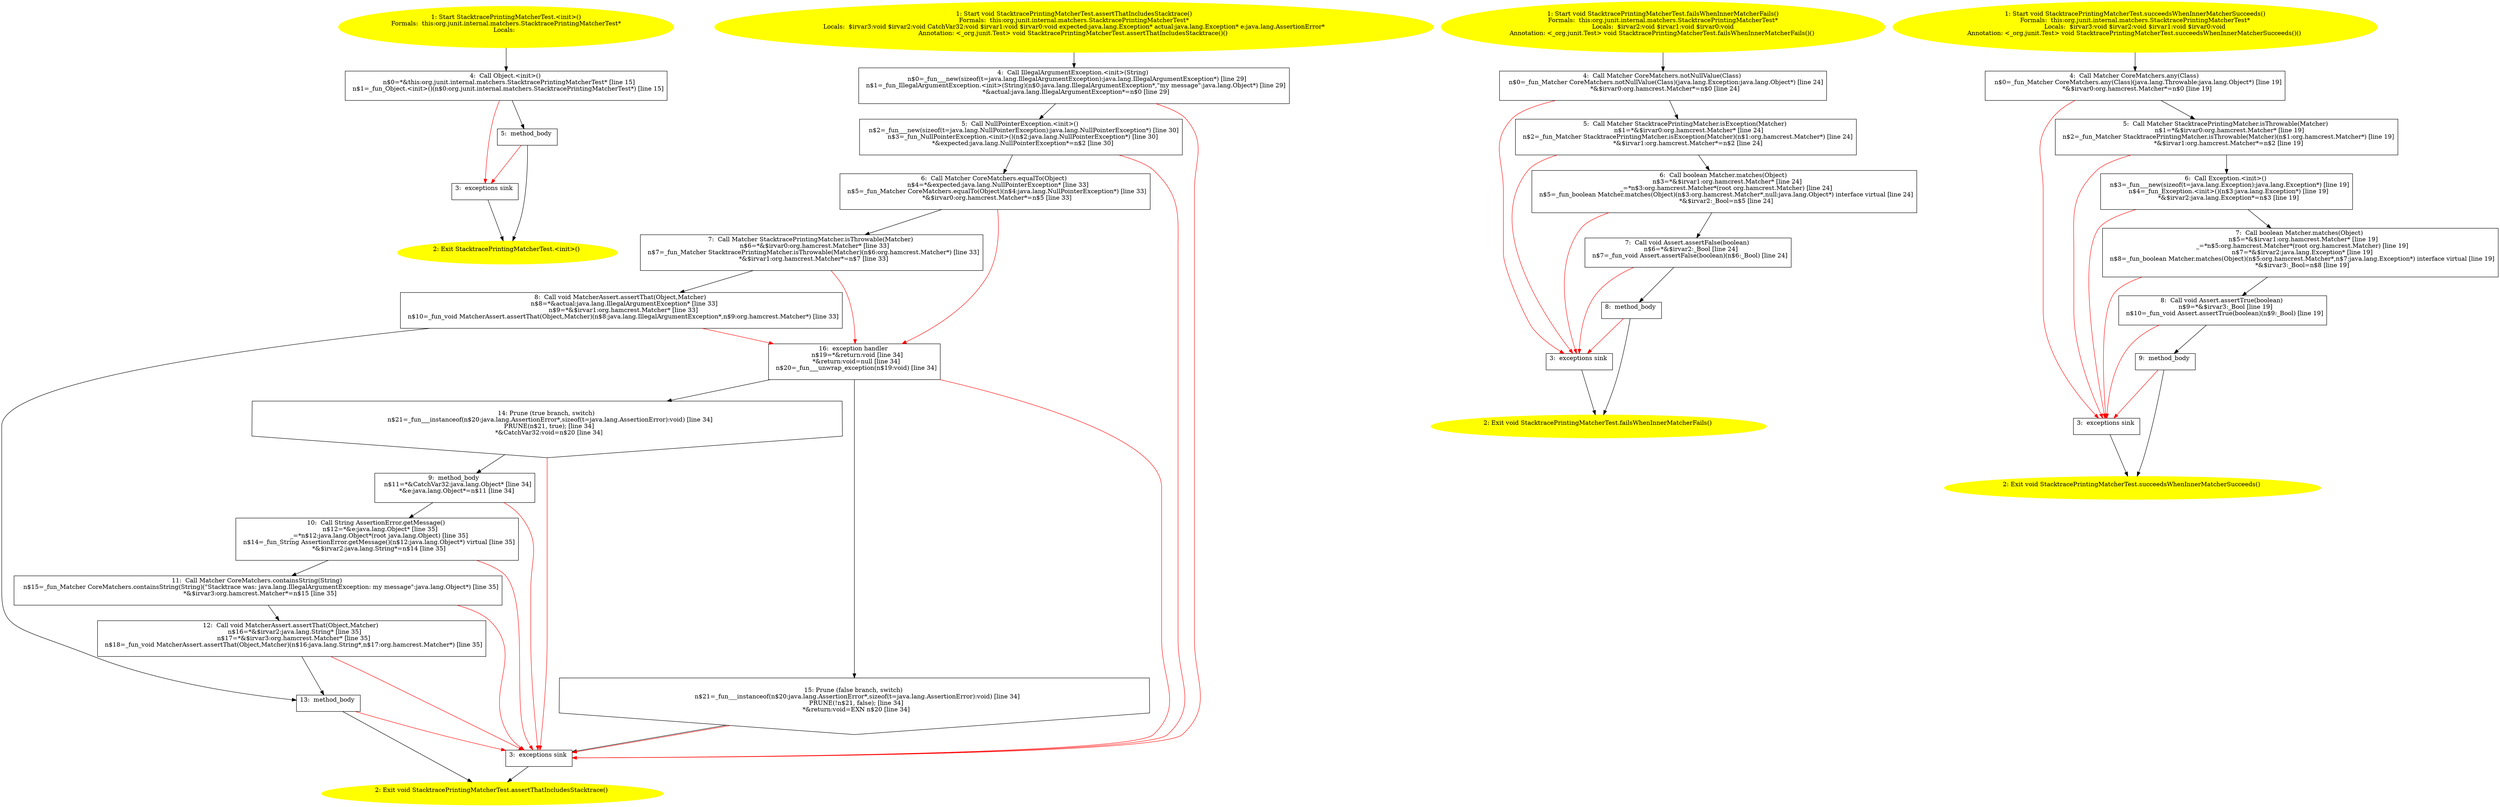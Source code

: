 /* @generated */
digraph cfg {
"org.junit.internal.matchers.StacktracePrintingMatcherTest.<init>().f4c90e62d7af84868e61f77e10003e70_1" [label="1: Start StacktracePrintingMatcherTest.<init>()\nFormals:  this:org.junit.internal.matchers.StacktracePrintingMatcherTest*\nLocals:  \n  " color=yellow style=filled]
	

	 "org.junit.internal.matchers.StacktracePrintingMatcherTest.<init>().f4c90e62d7af84868e61f77e10003e70_1" -> "org.junit.internal.matchers.StacktracePrintingMatcherTest.<init>().f4c90e62d7af84868e61f77e10003e70_4" ;
"org.junit.internal.matchers.StacktracePrintingMatcherTest.<init>().f4c90e62d7af84868e61f77e10003e70_2" [label="2: Exit StacktracePrintingMatcherTest.<init>() \n  " color=yellow style=filled]
	

"org.junit.internal.matchers.StacktracePrintingMatcherTest.<init>().f4c90e62d7af84868e61f77e10003e70_3" [label="3:  exceptions sink \n  " shape="box"]
	

	 "org.junit.internal.matchers.StacktracePrintingMatcherTest.<init>().f4c90e62d7af84868e61f77e10003e70_3" -> "org.junit.internal.matchers.StacktracePrintingMatcherTest.<init>().f4c90e62d7af84868e61f77e10003e70_2" ;
"org.junit.internal.matchers.StacktracePrintingMatcherTest.<init>().f4c90e62d7af84868e61f77e10003e70_4" [label="4:  Call Object.<init>() \n   n$0=*&this:org.junit.internal.matchers.StacktracePrintingMatcherTest* [line 15]\n  n$1=_fun_Object.<init>()(n$0:org.junit.internal.matchers.StacktracePrintingMatcherTest*) [line 15]\n " shape="box"]
	

	 "org.junit.internal.matchers.StacktracePrintingMatcherTest.<init>().f4c90e62d7af84868e61f77e10003e70_4" -> "org.junit.internal.matchers.StacktracePrintingMatcherTest.<init>().f4c90e62d7af84868e61f77e10003e70_5" ;
	 "org.junit.internal.matchers.StacktracePrintingMatcherTest.<init>().f4c90e62d7af84868e61f77e10003e70_4" -> "org.junit.internal.matchers.StacktracePrintingMatcherTest.<init>().f4c90e62d7af84868e61f77e10003e70_3" [color="red" ];
"org.junit.internal.matchers.StacktracePrintingMatcherTest.<init>().f4c90e62d7af84868e61f77e10003e70_5" [label="5:  method_body \n  " shape="box"]
	

	 "org.junit.internal.matchers.StacktracePrintingMatcherTest.<init>().f4c90e62d7af84868e61f77e10003e70_5" -> "org.junit.internal.matchers.StacktracePrintingMatcherTest.<init>().f4c90e62d7af84868e61f77e10003e70_2" ;
	 "org.junit.internal.matchers.StacktracePrintingMatcherTest.<init>().f4c90e62d7af84868e61f77e10003e70_5" -> "org.junit.internal.matchers.StacktracePrintingMatcherTest.<init>().f4c90e62d7af84868e61f77e10003e70_3" [color="red" ];
"org.junit.internal.matchers.StacktracePrintingMatcherTest.assertThatIncludesStacktrace():void.f081a864c957b1419ed4306f4302dc78_1" [label="1: Start void StacktracePrintingMatcherTest.assertThatIncludesStacktrace()\nFormals:  this:org.junit.internal.matchers.StacktracePrintingMatcherTest*\nLocals:  $irvar3:void $irvar2:void CatchVar32:void $irvar1:void $irvar0:void expected:java.lang.Exception* actual:java.lang.Exception* e:java.lang.AssertionError*\nAnnotation: <_org.junit.Test> void StacktracePrintingMatcherTest.assertThatIncludesStacktrace()() \n  " color=yellow style=filled]
	

	 "org.junit.internal.matchers.StacktracePrintingMatcherTest.assertThatIncludesStacktrace():void.f081a864c957b1419ed4306f4302dc78_1" -> "org.junit.internal.matchers.StacktracePrintingMatcherTest.assertThatIncludesStacktrace():void.f081a864c957b1419ed4306f4302dc78_4" ;
"org.junit.internal.matchers.StacktracePrintingMatcherTest.assertThatIncludesStacktrace():void.f081a864c957b1419ed4306f4302dc78_2" [label="2: Exit void StacktracePrintingMatcherTest.assertThatIncludesStacktrace() \n  " color=yellow style=filled]
	

"org.junit.internal.matchers.StacktracePrintingMatcherTest.assertThatIncludesStacktrace():void.f081a864c957b1419ed4306f4302dc78_3" [label="3:  exceptions sink \n  " shape="box"]
	

	 "org.junit.internal.matchers.StacktracePrintingMatcherTest.assertThatIncludesStacktrace():void.f081a864c957b1419ed4306f4302dc78_3" -> "org.junit.internal.matchers.StacktracePrintingMatcherTest.assertThatIncludesStacktrace():void.f081a864c957b1419ed4306f4302dc78_2" ;
"org.junit.internal.matchers.StacktracePrintingMatcherTest.assertThatIncludesStacktrace():void.f081a864c957b1419ed4306f4302dc78_4" [label="4:  Call IllegalArgumentException.<init>(String) \n   n$0=_fun___new(sizeof(t=java.lang.IllegalArgumentException):java.lang.IllegalArgumentException*) [line 29]\n  n$1=_fun_IllegalArgumentException.<init>(String)(n$0:java.lang.IllegalArgumentException*,\"my message\":java.lang.Object*) [line 29]\n  *&actual:java.lang.IllegalArgumentException*=n$0 [line 29]\n " shape="box"]
	

	 "org.junit.internal.matchers.StacktracePrintingMatcherTest.assertThatIncludesStacktrace():void.f081a864c957b1419ed4306f4302dc78_4" -> "org.junit.internal.matchers.StacktracePrintingMatcherTest.assertThatIncludesStacktrace():void.f081a864c957b1419ed4306f4302dc78_5" ;
	 "org.junit.internal.matchers.StacktracePrintingMatcherTest.assertThatIncludesStacktrace():void.f081a864c957b1419ed4306f4302dc78_4" -> "org.junit.internal.matchers.StacktracePrintingMatcherTest.assertThatIncludesStacktrace():void.f081a864c957b1419ed4306f4302dc78_3" [color="red" ];
"org.junit.internal.matchers.StacktracePrintingMatcherTest.assertThatIncludesStacktrace():void.f081a864c957b1419ed4306f4302dc78_5" [label="5:  Call NullPointerException.<init>() \n   n$2=_fun___new(sizeof(t=java.lang.NullPointerException):java.lang.NullPointerException*) [line 30]\n  n$3=_fun_NullPointerException.<init>()(n$2:java.lang.NullPointerException*) [line 30]\n  *&expected:java.lang.NullPointerException*=n$2 [line 30]\n " shape="box"]
	

	 "org.junit.internal.matchers.StacktracePrintingMatcherTest.assertThatIncludesStacktrace():void.f081a864c957b1419ed4306f4302dc78_5" -> "org.junit.internal.matchers.StacktracePrintingMatcherTest.assertThatIncludesStacktrace():void.f081a864c957b1419ed4306f4302dc78_6" ;
	 "org.junit.internal.matchers.StacktracePrintingMatcherTest.assertThatIncludesStacktrace():void.f081a864c957b1419ed4306f4302dc78_5" -> "org.junit.internal.matchers.StacktracePrintingMatcherTest.assertThatIncludesStacktrace():void.f081a864c957b1419ed4306f4302dc78_3" [color="red" ];
"org.junit.internal.matchers.StacktracePrintingMatcherTest.assertThatIncludesStacktrace():void.f081a864c957b1419ed4306f4302dc78_6" [label="6:  Call Matcher CoreMatchers.equalTo(Object) \n   n$4=*&expected:java.lang.NullPointerException* [line 33]\n  n$5=_fun_Matcher CoreMatchers.equalTo(Object)(n$4:java.lang.NullPointerException*) [line 33]\n  *&$irvar0:org.hamcrest.Matcher*=n$5 [line 33]\n " shape="box"]
	

	 "org.junit.internal.matchers.StacktracePrintingMatcherTest.assertThatIncludesStacktrace():void.f081a864c957b1419ed4306f4302dc78_6" -> "org.junit.internal.matchers.StacktracePrintingMatcherTest.assertThatIncludesStacktrace():void.f081a864c957b1419ed4306f4302dc78_7" ;
	 "org.junit.internal.matchers.StacktracePrintingMatcherTest.assertThatIncludesStacktrace():void.f081a864c957b1419ed4306f4302dc78_6" -> "org.junit.internal.matchers.StacktracePrintingMatcherTest.assertThatIncludesStacktrace():void.f081a864c957b1419ed4306f4302dc78_16" [color="red" ];
"org.junit.internal.matchers.StacktracePrintingMatcherTest.assertThatIncludesStacktrace():void.f081a864c957b1419ed4306f4302dc78_7" [label="7:  Call Matcher StacktracePrintingMatcher.isThrowable(Matcher) \n   n$6=*&$irvar0:org.hamcrest.Matcher* [line 33]\n  n$7=_fun_Matcher StacktracePrintingMatcher.isThrowable(Matcher)(n$6:org.hamcrest.Matcher*) [line 33]\n  *&$irvar1:org.hamcrest.Matcher*=n$7 [line 33]\n " shape="box"]
	

	 "org.junit.internal.matchers.StacktracePrintingMatcherTest.assertThatIncludesStacktrace():void.f081a864c957b1419ed4306f4302dc78_7" -> "org.junit.internal.matchers.StacktracePrintingMatcherTest.assertThatIncludesStacktrace():void.f081a864c957b1419ed4306f4302dc78_8" ;
	 "org.junit.internal.matchers.StacktracePrintingMatcherTest.assertThatIncludesStacktrace():void.f081a864c957b1419ed4306f4302dc78_7" -> "org.junit.internal.matchers.StacktracePrintingMatcherTest.assertThatIncludesStacktrace():void.f081a864c957b1419ed4306f4302dc78_16" [color="red" ];
"org.junit.internal.matchers.StacktracePrintingMatcherTest.assertThatIncludesStacktrace():void.f081a864c957b1419ed4306f4302dc78_8" [label="8:  Call void MatcherAssert.assertThat(Object,Matcher) \n   n$8=*&actual:java.lang.IllegalArgumentException* [line 33]\n  n$9=*&$irvar1:org.hamcrest.Matcher* [line 33]\n  n$10=_fun_void MatcherAssert.assertThat(Object,Matcher)(n$8:java.lang.IllegalArgumentException*,n$9:org.hamcrest.Matcher*) [line 33]\n " shape="box"]
	

	 "org.junit.internal.matchers.StacktracePrintingMatcherTest.assertThatIncludesStacktrace():void.f081a864c957b1419ed4306f4302dc78_8" -> "org.junit.internal.matchers.StacktracePrintingMatcherTest.assertThatIncludesStacktrace():void.f081a864c957b1419ed4306f4302dc78_13" ;
	 "org.junit.internal.matchers.StacktracePrintingMatcherTest.assertThatIncludesStacktrace():void.f081a864c957b1419ed4306f4302dc78_8" -> "org.junit.internal.matchers.StacktracePrintingMatcherTest.assertThatIncludesStacktrace():void.f081a864c957b1419ed4306f4302dc78_16" [color="red" ];
"org.junit.internal.matchers.StacktracePrintingMatcherTest.assertThatIncludesStacktrace():void.f081a864c957b1419ed4306f4302dc78_9" [label="9:  method_body \n   n$11=*&CatchVar32:java.lang.Object* [line 34]\n  *&e:java.lang.Object*=n$11 [line 34]\n " shape="box"]
	

	 "org.junit.internal.matchers.StacktracePrintingMatcherTest.assertThatIncludesStacktrace():void.f081a864c957b1419ed4306f4302dc78_9" -> "org.junit.internal.matchers.StacktracePrintingMatcherTest.assertThatIncludesStacktrace():void.f081a864c957b1419ed4306f4302dc78_10" ;
	 "org.junit.internal.matchers.StacktracePrintingMatcherTest.assertThatIncludesStacktrace():void.f081a864c957b1419ed4306f4302dc78_9" -> "org.junit.internal.matchers.StacktracePrintingMatcherTest.assertThatIncludesStacktrace():void.f081a864c957b1419ed4306f4302dc78_3" [color="red" ];
"org.junit.internal.matchers.StacktracePrintingMatcherTest.assertThatIncludesStacktrace():void.f081a864c957b1419ed4306f4302dc78_10" [label="10:  Call String AssertionError.getMessage() \n   n$12=*&e:java.lang.Object* [line 35]\n  _=*n$12:java.lang.Object*(root java.lang.Object) [line 35]\n  n$14=_fun_String AssertionError.getMessage()(n$12:java.lang.Object*) virtual [line 35]\n  *&$irvar2:java.lang.String*=n$14 [line 35]\n " shape="box"]
	

	 "org.junit.internal.matchers.StacktracePrintingMatcherTest.assertThatIncludesStacktrace():void.f081a864c957b1419ed4306f4302dc78_10" -> "org.junit.internal.matchers.StacktracePrintingMatcherTest.assertThatIncludesStacktrace():void.f081a864c957b1419ed4306f4302dc78_11" ;
	 "org.junit.internal.matchers.StacktracePrintingMatcherTest.assertThatIncludesStacktrace():void.f081a864c957b1419ed4306f4302dc78_10" -> "org.junit.internal.matchers.StacktracePrintingMatcherTest.assertThatIncludesStacktrace():void.f081a864c957b1419ed4306f4302dc78_3" [color="red" ];
"org.junit.internal.matchers.StacktracePrintingMatcherTest.assertThatIncludesStacktrace():void.f081a864c957b1419ed4306f4302dc78_11" [label="11:  Call Matcher CoreMatchers.containsString(String) \n   n$15=_fun_Matcher CoreMatchers.containsString(String)(\"Stacktrace was: java.lang.IllegalArgumentException: my message\":java.lang.Object*) [line 35]\n  *&$irvar3:org.hamcrest.Matcher*=n$15 [line 35]\n " shape="box"]
	

	 "org.junit.internal.matchers.StacktracePrintingMatcherTest.assertThatIncludesStacktrace():void.f081a864c957b1419ed4306f4302dc78_11" -> "org.junit.internal.matchers.StacktracePrintingMatcherTest.assertThatIncludesStacktrace():void.f081a864c957b1419ed4306f4302dc78_12" ;
	 "org.junit.internal.matchers.StacktracePrintingMatcherTest.assertThatIncludesStacktrace():void.f081a864c957b1419ed4306f4302dc78_11" -> "org.junit.internal.matchers.StacktracePrintingMatcherTest.assertThatIncludesStacktrace():void.f081a864c957b1419ed4306f4302dc78_3" [color="red" ];
"org.junit.internal.matchers.StacktracePrintingMatcherTest.assertThatIncludesStacktrace():void.f081a864c957b1419ed4306f4302dc78_12" [label="12:  Call void MatcherAssert.assertThat(Object,Matcher) \n   n$16=*&$irvar2:java.lang.String* [line 35]\n  n$17=*&$irvar3:org.hamcrest.Matcher* [line 35]\n  n$18=_fun_void MatcherAssert.assertThat(Object,Matcher)(n$16:java.lang.String*,n$17:org.hamcrest.Matcher*) [line 35]\n " shape="box"]
	

	 "org.junit.internal.matchers.StacktracePrintingMatcherTest.assertThatIncludesStacktrace():void.f081a864c957b1419ed4306f4302dc78_12" -> "org.junit.internal.matchers.StacktracePrintingMatcherTest.assertThatIncludesStacktrace():void.f081a864c957b1419ed4306f4302dc78_13" ;
	 "org.junit.internal.matchers.StacktracePrintingMatcherTest.assertThatIncludesStacktrace():void.f081a864c957b1419ed4306f4302dc78_12" -> "org.junit.internal.matchers.StacktracePrintingMatcherTest.assertThatIncludesStacktrace():void.f081a864c957b1419ed4306f4302dc78_3" [color="red" ];
"org.junit.internal.matchers.StacktracePrintingMatcherTest.assertThatIncludesStacktrace():void.f081a864c957b1419ed4306f4302dc78_13" [label="13:  method_body \n  " shape="box"]
	

	 "org.junit.internal.matchers.StacktracePrintingMatcherTest.assertThatIncludesStacktrace():void.f081a864c957b1419ed4306f4302dc78_13" -> "org.junit.internal.matchers.StacktracePrintingMatcherTest.assertThatIncludesStacktrace():void.f081a864c957b1419ed4306f4302dc78_2" ;
	 "org.junit.internal.matchers.StacktracePrintingMatcherTest.assertThatIncludesStacktrace():void.f081a864c957b1419ed4306f4302dc78_13" -> "org.junit.internal.matchers.StacktracePrintingMatcherTest.assertThatIncludesStacktrace():void.f081a864c957b1419ed4306f4302dc78_3" [color="red" ];
"org.junit.internal.matchers.StacktracePrintingMatcherTest.assertThatIncludesStacktrace():void.f081a864c957b1419ed4306f4302dc78_14" [label="14: Prune (true branch, switch) \n   n$21=_fun___instanceof(n$20:java.lang.AssertionError*,sizeof(t=java.lang.AssertionError):void) [line 34]\n  PRUNE(n$21, true); [line 34]\n  *&CatchVar32:void=n$20 [line 34]\n " shape="invhouse"]
	

	 "org.junit.internal.matchers.StacktracePrintingMatcherTest.assertThatIncludesStacktrace():void.f081a864c957b1419ed4306f4302dc78_14" -> "org.junit.internal.matchers.StacktracePrintingMatcherTest.assertThatIncludesStacktrace():void.f081a864c957b1419ed4306f4302dc78_9" ;
	 "org.junit.internal.matchers.StacktracePrintingMatcherTest.assertThatIncludesStacktrace():void.f081a864c957b1419ed4306f4302dc78_14" -> "org.junit.internal.matchers.StacktracePrintingMatcherTest.assertThatIncludesStacktrace():void.f081a864c957b1419ed4306f4302dc78_3" [color="red" ];
"org.junit.internal.matchers.StacktracePrintingMatcherTest.assertThatIncludesStacktrace():void.f081a864c957b1419ed4306f4302dc78_15" [label="15: Prune (false branch, switch) \n   n$21=_fun___instanceof(n$20:java.lang.AssertionError*,sizeof(t=java.lang.AssertionError):void) [line 34]\n  PRUNE(!n$21, false); [line 34]\n  *&return:void=EXN n$20 [line 34]\n " shape="invhouse"]
	

	 "org.junit.internal.matchers.StacktracePrintingMatcherTest.assertThatIncludesStacktrace():void.f081a864c957b1419ed4306f4302dc78_15" -> "org.junit.internal.matchers.StacktracePrintingMatcherTest.assertThatIncludesStacktrace():void.f081a864c957b1419ed4306f4302dc78_3" ;
	 "org.junit.internal.matchers.StacktracePrintingMatcherTest.assertThatIncludesStacktrace():void.f081a864c957b1419ed4306f4302dc78_15" -> "org.junit.internal.matchers.StacktracePrintingMatcherTest.assertThatIncludesStacktrace():void.f081a864c957b1419ed4306f4302dc78_3" [color="red" ];
"org.junit.internal.matchers.StacktracePrintingMatcherTest.assertThatIncludesStacktrace():void.f081a864c957b1419ed4306f4302dc78_16" [label="16:  exception handler \n   n$19=*&return:void [line 34]\n  *&return:void=null [line 34]\n  n$20=_fun___unwrap_exception(n$19:void) [line 34]\n " shape="box"]
	

	 "org.junit.internal.matchers.StacktracePrintingMatcherTest.assertThatIncludesStacktrace():void.f081a864c957b1419ed4306f4302dc78_16" -> "org.junit.internal.matchers.StacktracePrintingMatcherTest.assertThatIncludesStacktrace():void.f081a864c957b1419ed4306f4302dc78_14" ;
	 "org.junit.internal.matchers.StacktracePrintingMatcherTest.assertThatIncludesStacktrace():void.f081a864c957b1419ed4306f4302dc78_16" -> "org.junit.internal.matchers.StacktracePrintingMatcherTest.assertThatIncludesStacktrace():void.f081a864c957b1419ed4306f4302dc78_15" ;
	 "org.junit.internal.matchers.StacktracePrintingMatcherTest.assertThatIncludesStacktrace():void.f081a864c957b1419ed4306f4302dc78_16" -> "org.junit.internal.matchers.StacktracePrintingMatcherTest.assertThatIncludesStacktrace():void.f081a864c957b1419ed4306f4302dc78_3" [color="red" ];
"org.junit.internal.matchers.StacktracePrintingMatcherTest.failsWhenInnerMatcherFails():void.a4f7ce6c0de74434ea41f63e1e7f865c_1" [label="1: Start void StacktracePrintingMatcherTest.failsWhenInnerMatcherFails()\nFormals:  this:org.junit.internal.matchers.StacktracePrintingMatcherTest*\nLocals:  $irvar2:void $irvar1:void $irvar0:void\nAnnotation: <_org.junit.Test> void StacktracePrintingMatcherTest.failsWhenInnerMatcherFails()() \n  " color=yellow style=filled]
	

	 "org.junit.internal.matchers.StacktracePrintingMatcherTest.failsWhenInnerMatcherFails():void.a4f7ce6c0de74434ea41f63e1e7f865c_1" -> "org.junit.internal.matchers.StacktracePrintingMatcherTest.failsWhenInnerMatcherFails():void.a4f7ce6c0de74434ea41f63e1e7f865c_4" ;
"org.junit.internal.matchers.StacktracePrintingMatcherTest.failsWhenInnerMatcherFails():void.a4f7ce6c0de74434ea41f63e1e7f865c_2" [label="2: Exit void StacktracePrintingMatcherTest.failsWhenInnerMatcherFails() \n  " color=yellow style=filled]
	

"org.junit.internal.matchers.StacktracePrintingMatcherTest.failsWhenInnerMatcherFails():void.a4f7ce6c0de74434ea41f63e1e7f865c_3" [label="3:  exceptions sink \n  " shape="box"]
	

	 "org.junit.internal.matchers.StacktracePrintingMatcherTest.failsWhenInnerMatcherFails():void.a4f7ce6c0de74434ea41f63e1e7f865c_3" -> "org.junit.internal.matchers.StacktracePrintingMatcherTest.failsWhenInnerMatcherFails():void.a4f7ce6c0de74434ea41f63e1e7f865c_2" ;
"org.junit.internal.matchers.StacktracePrintingMatcherTest.failsWhenInnerMatcherFails():void.a4f7ce6c0de74434ea41f63e1e7f865c_4" [label="4:  Call Matcher CoreMatchers.notNullValue(Class) \n   n$0=_fun_Matcher CoreMatchers.notNullValue(Class)(java.lang.Exception:java.lang.Object*) [line 24]\n  *&$irvar0:org.hamcrest.Matcher*=n$0 [line 24]\n " shape="box"]
	

	 "org.junit.internal.matchers.StacktracePrintingMatcherTest.failsWhenInnerMatcherFails():void.a4f7ce6c0de74434ea41f63e1e7f865c_4" -> "org.junit.internal.matchers.StacktracePrintingMatcherTest.failsWhenInnerMatcherFails():void.a4f7ce6c0de74434ea41f63e1e7f865c_5" ;
	 "org.junit.internal.matchers.StacktracePrintingMatcherTest.failsWhenInnerMatcherFails():void.a4f7ce6c0de74434ea41f63e1e7f865c_4" -> "org.junit.internal.matchers.StacktracePrintingMatcherTest.failsWhenInnerMatcherFails():void.a4f7ce6c0de74434ea41f63e1e7f865c_3" [color="red" ];
"org.junit.internal.matchers.StacktracePrintingMatcherTest.failsWhenInnerMatcherFails():void.a4f7ce6c0de74434ea41f63e1e7f865c_5" [label="5:  Call Matcher StacktracePrintingMatcher.isException(Matcher) \n   n$1=*&$irvar0:org.hamcrest.Matcher* [line 24]\n  n$2=_fun_Matcher StacktracePrintingMatcher.isException(Matcher)(n$1:org.hamcrest.Matcher*) [line 24]\n  *&$irvar1:org.hamcrest.Matcher*=n$2 [line 24]\n " shape="box"]
	

	 "org.junit.internal.matchers.StacktracePrintingMatcherTest.failsWhenInnerMatcherFails():void.a4f7ce6c0de74434ea41f63e1e7f865c_5" -> "org.junit.internal.matchers.StacktracePrintingMatcherTest.failsWhenInnerMatcherFails():void.a4f7ce6c0de74434ea41f63e1e7f865c_6" ;
	 "org.junit.internal.matchers.StacktracePrintingMatcherTest.failsWhenInnerMatcherFails():void.a4f7ce6c0de74434ea41f63e1e7f865c_5" -> "org.junit.internal.matchers.StacktracePrintingMatcherTest.failsWhenInnerMatcherFails():void.a4f7ce6c0de74434ea41f63e1e7f865c_3" [color="red" ];
"org.junit.internal.matchers.StacktracePrintingMatcherTest.failsWhenInnerMatcherFails():void.a4f7ce6c0de74434ea41f63e1e7f865c_6" [label="6:  Call boolean Matcher.matches(Object) \n   n$3=*&$irvar1:org.hamcrest.Matcher* [line 24]\n  _=*n$3:org.hamcrest.Matcher*(root org.hamcrest.Matcher) [line 24]\n  n$5=_fun_boolean Matcher.matches(Object)(n$3:org.hamcrest.Matcher*,null:java.lang.Object*) interface virtual [line 24]\n  *&$irvar2:_Bool=n$5 [line 24]\n " shape="box"]
	

	 "org.junit.internal.matchers.StacktracePrintingMatcherTest.failsWhenInnerMatcherFails():void.a4f7ce6c0de74434ea41f63e1e7f865c_6" -> "org.junit.internal.matchers.StacktracePrintingMatcherTest.failsWhenInnerMatcherFails():void.a4f7ce6c0de74434ea41f63e1e7f865c_7" ;
	 "org.junit.internal.matchers.StacktracePrintingMatcherTest.failsWhenInnerMatcherFails():void.a4f7ce6c0de74434ea41f63e1e7f865c_6" -> "org.junit.internal.matchers.StacktracePrintingMatcherTest.failsWhenInnerMatcherFails():void.a4f7ce6c0de74434ea41f63e1e7f865c_3" [color="red" ];
"org.junit.internal.matchers.StacktracePrintingMatcherTest.failsWhenInnerMatcherFails():void.a4f7ce6c0de74434ea41f63e1e7f865c_7" [label="7:  Call void Assert.assertFalse(boolean) \n   n$6=*&$irvar2:_Bool [line 24]\n  n$7=_fun_void Assert.assertFalse(boolean)(n$6:_Bool) [line 24]\n " shape="box"]
	

	 "org.junit.internal.matchers.StacktracePrintingMatcherTest.failsWhenInnerMatcherFails():void.a4f7ce6c0de74434ea41f63e1e7f865c_7" -> "org.junit.internal.matchers.StacktracePrintingMatcherTest.failsWhenInnerMatcherFails():void.a4f7ce6c0de74434ea41f63e1e7f865c_8" ;
	 "org.junit.internal.matchers.StacktracePrintingMatcherTest.failsWhenInnerMatcherFails():void.a4f7ce6c0de74434ea41f63e1e7f865c_7" -> "org.junit.internal.matchers.StacktracePrintingMatcherTest.failsWhenInnerMatcherFails():void.a4f7ce6c0de74434ea41f63e1e7f865c_3" [color="red" ];
"org.junit.internal.matchers.StacktracePrintingMatcherTest.failsWhenInnerMatcherFails():void.a4f7ce6c0de74434ea41f63e1e7f865c_8" [label="8:  method_body \n  " shape="box"]
	

	 "org.junit.internal.matchers.StacktracePrintingMatcherTest.failsWhenInnerMatcherFails():void.a4f7ce6c0de74434ea41f63e1e7f865c_8" -> "org.junit.internal.matchers.StacktracePrintingMatcherTest.failsWhenInnerMatcherFails():void.a4f7ce6c0de74434ea41f63e1e7f865c_2" ;
	 "org.junit.internal.matchers.StacktracePrintingMatcherTest.failsWhenInnerMatcherFails():void.a4f7ce6c0de74434ea41f63e1e7f865c_8" -> "org.junit.internal.matchers.StacktracePrintingMatcherTest.failsWhenInnerMatcherFails():void.a4f7ce6c0de74434ea41f63e1e7f865c_3" [color="red" ];
"org.junit.internal.matchers.StacktracePrintingMatcherTest.succeedsWhenInnerMatcherSucceeds():void.763bad81103b75f5dacc5e91a1efd088_1" [label="1: Start void StacktracePrintingMatcherTest.succeedsWhenInnerMatcherSucceeds()\nFormals:  this:org.junit.internal.matchers.StacktracePrintingMatcherTest*\nLocals:  $irvar3:void $irvar2:void $irvar1:void $irvar0:void\nAnnotation: <_org.junit.Test> void StacktracePrintingMatcherTest.succeedsWhenInnerMatcherSucceeds()() \n  " color=yellow style=filled]
	

	 "org.junit.internal.matchers.StacktracePrintingMatcherTest.succeedsWhenInnerMatcherSucceeds():void.763bad81103b75f5dacc5e91a1efd088_1" -> "org.junit.internal.matchers.StacktracePrintingMatcherTest.succeedsWhenInnerMatcherSucceeds():void.763bad81103b75f5dacc5e91a1efd088_4" ;
"org.junit.internal.matchers.StacktracePrintingMatcherTest.succeedsWhenInnerMatcherSucceeds():void.763bad81103b75f5dacc5e91a1efd088_2" [label="2: Exit void StacktracePrintingMatcherTest.succeedsWhenInnerMatcherSucceeds() \n  " color=yellow style=filled]
	

"org.junit.internal.matchers.StacktracePrintingMatcherTest.succeedsWhenInnerMatcherSucceeds():void.763bad81103b75f5dacc5e91a1efd088_3" [label="3:  exceptions sink \n  " shape="box"]
	

	 "org.junit.internal.matchers.StacktracePrintingMatcherTest.succeedsWhenInnerMatcherSucceeds():void.763bad81103b75f5dacc5e91a1efd088_3" -> "org.junit.internal.matchers.StacktracePrintingMatcherTest.succeedsWhenInnerMatcherSucceeds():void.763bad81103b75f5dacc5e91a1efd088_2" ;
"org.junit.internal.matchers.StacktracePrintingMatcherTest.succeedsWhenInnerMatcherSucceeds():void.763bad81103b75f5dacc5e91a1efd088_4" [label="4:  Call Matcher CoreMatchers.any(Class) \n   n$0=_fun_Matcher CoreMatchers.any(Class)(java.lang.Throwable:java.lang.Object*) [line 19]\n  *&$irvar0:org.hamcrest.Matcher*=n$0 [line 19]\n " shape="box"]
	

	 "org.junit.internal.matchers.StacktracePrintingMatcherTest.succeedsWhenInnerMatcherSucceeds():void.763bad81103b75f5dacc5e91a1efd088_4" -> "org.junit.internal.matchers.StacktracePrintingMatcherTest.succeedsWhenInnerMatcherSucceeds():void.763bad81103b75f5dacc5e91a1efd088_5" ;
	 "org.junit.internal.matchers.StacktracePrintingMatcherTest.succeedsWhenInnerMatcherSucceeds():void.763bad81103b75f5dacc5e91a1efd088_4" -> "org.junit.internal.matchers.StacktracePrintingMatcherTest.succeedsWhenInnerMatcherSucceeds():void.763bad81103b75f5dacc5e91a1efd088_3" [color="red" ];
"org.junit.internal.matchers.StacktracePrintingMatcherTest.succeedsWhenInnerMatcherSucceeds():void.763bad81103b75f5dacc5e91a1efd088_5" [label="5:  Call Matcher StacktracePrintingMatcher.isThrowable(Matcher) \n   n$1=*&$irvar0:org.hamcrest.Matcher* [line 19]\n  n$2=_fun_Matcher StacktracePrintingMatcher.isThrowable(Matcher)(n$1:org.hamcrest.Matcher*) [line 19]\n  *&$irvar1:org.hamcrest.Matcher*=n$2 [line 19]\n " shape="box"]
	

	 "org.junit.internal.matchers.StacktracePrintingMatcherTest.succeedsWhenInnerMatcherSucceeds():void.763bad81103b75f5dacc5e91a1efd088_5" -> "org.junit.internal.matchers.StacktracePrintingMatcherTest.succeedsWhenInnerMatcherSucceeds():void.763bad81103b75f5dacc5e91a1efd088_6" ;
	 "org.junit.internal.matchers.StacktracePrintingMatcherTest.succeedsWhenInnerMatcherSucceeds():void.763bad81103b75f5dacc5e91a1efd088_5" -> "org.junit.internal.matchers.StacktracePrintingMatcherTest.succeedsWhenInnerMatcherSucceeds():void.763bad81103b75f5dacc5e91a1efd088_3" [color="red" ];
"org.junit.internal.matchers.StacktracePrintingMatcherTest.succeedsWhenInnerMatcherSucceeds():void.763bad81103b75f5dacc5e91a1efd088_6" [label="6:  Call Exception.<init>() \n   n$3=_fun___new(sizeof(t=java.lang.Exception):java.lang.Exception*) [line 19]\n  n$4=_fun_Exception.<init>()(n$3:java.lang.Exception*) [line 19]\n  *&$irvar2:java.lang.Exception*=n$3 [line 19]\n " shape="box"]
	

	 "org.junit.internal.matchers.StacktracePrintingMatcherTest.succeedsWhenInnerMatcherSucceeds():void.763bad81103b75f5dacc5e91a1efd088_6" -> "org.junit.internal.matchers.StacktracePrintingMatcherTest.succeedsWhenInnerMatcherSucceeds():void.763bad81103b75f5dacc5e91a1efd088_7" ;
	 "org.junit.internal.matchers.StacktracePrintingMatcherTest.succeedsWhenInnerMatcherSucceeds():void.763bad81103b75f5dacc5e91a1efd088_6" -> "org.junit.internal.matchers.StacktracePrintingMatcherTest.succeedsWhenInnerMatcherSucceeds():void.763bad81103b75f5dacc5e91a1efd088_3" [color="red" ];
"org.junit.internal.matchers.StacktracePrintingMatcherTest.succeedsWhenInnerMatcherSucceeds():void.763bad81103b75f5dacc5e91a1efd088_7" [label="7:  Call boolean Matcher.matches(Object) \n   n$5=*&$irvar1:org.hamcrest.Matcher* [line 19]\n  _=*n$5:org.hamcrest.Matcher*(root org.hamcrest.Matcher) [line 19]\n  n$7=*&$irvar2:java.lang.Exception* [line 19]\n  n$8=_fun_boolean Matcher.matches(Object)(n$5:org.hamcrest.Matcher*,n$7:java.lang.Exception*) interface virtual [line 19]\n  *&$irvar3:_Bool=n$8 [line 19]\n " shape="box"]
	

	 "org.junit.internal.matchers.StacktracePrintingMatcherTest.succeedsWhenInnerMatcherSucceeds():void.763bad81103b75f5dacc5e91a1efd088_7" -> "org.junit.internal.matchers.StacktracePrintingMatcherTest.succeedsWhenInnerMatcherSucceeds():void.763bad81103b75f5dacc5e91a1efd088_8" ;
	 "org.junit.internal.matchers.StacktracePrintingMatcherTest.succeedsWhenInnerMatcherSucceeds():void.763bad81103b75f5dacc5e91a1efd088_7" -> "org.junit.internal.matchers.StacktracePrintingMatcherTest.succeedsWhenInnerMatcherSucceeds():void.763bad81103b75f5dacc5e91a1efd088_3" [color="red" ];
"org.junit.internal.matchers.StacktracePrintingMatcherTest.succeedsWhenInnerMatcherSucceeds():void.763bad81103b75f5dacc5e91a1efd088_8" [label="8:  Call void Assert.assertTrue(boolean) \n   n$9=*&$irvar3:_Bool [line 19]\n  n$10=_fun_void Assert.assertTrue(boolean)(n$9:_Bool) [line 19]\n " shape="box"]
	

	 "org.junit.internal.matchers.StacktracePrintingMatcherTest.succeedsWhenInnerMatcherSucceeds():void.763bad81103b75f5dacc5e91a1efd088_8" -> "org.junit.internal.matchers.StacktracePrintingMatcherTest.succeedsWhenInnerMatcherSucceeds():void.763bad81103b75f5dacc5e91a1efd088_9" ;
	 "org.junit.internal.matchers.StacktracePrintingMatcherTest.succeedsWhenInnerMatcherSucceeds():void.763bad81103b75f5dacc5e91a1efd088_8" -> "org.junit.internal.matchers.StacktracePrintingMatcherTest.succeedsWhenInnerMatcherSucceeds():void.763bad81103b75f5dacc5e91a1efd088_3" [color="red" ];
"org.junit.internal.matchers.StacktracePrintingMatcherTest.succeedsWhenInnerMatcherSucceeds():void.763bad81103b75f5dacc5e91a1efd088_9" [label="9:  method_body \n  " shape="box"]
	

	 "org.junit.internal.matchers.StacktracePrintingMatcherTest.succeedsWhenInnerMatcherSucceeds():void.763bad81103b75f5dacc5e91a1efd088_9" -> "org.junit.internal.matchers.StacktracePrintingMatcherTest.succeedsWhenInnerMatcherSucceeds():void.763bad81103b75f5dacc5e91a1efd088_2" ;
	 "org.junit.internal.matchers.StacktracePrintingMatcherTest.succeedsWhenInnerMatcherSucceeds():void.763bad81103b75f5dacc5e91a1efd088_9" -> "org.junit.internal.matchers.StacktracePrintingMatcherTest.succeedsWhenInnerMatcherSucceeds():void.763bad81103b75f5dacc5e91a1efd088_3" [color="red" ];
}
